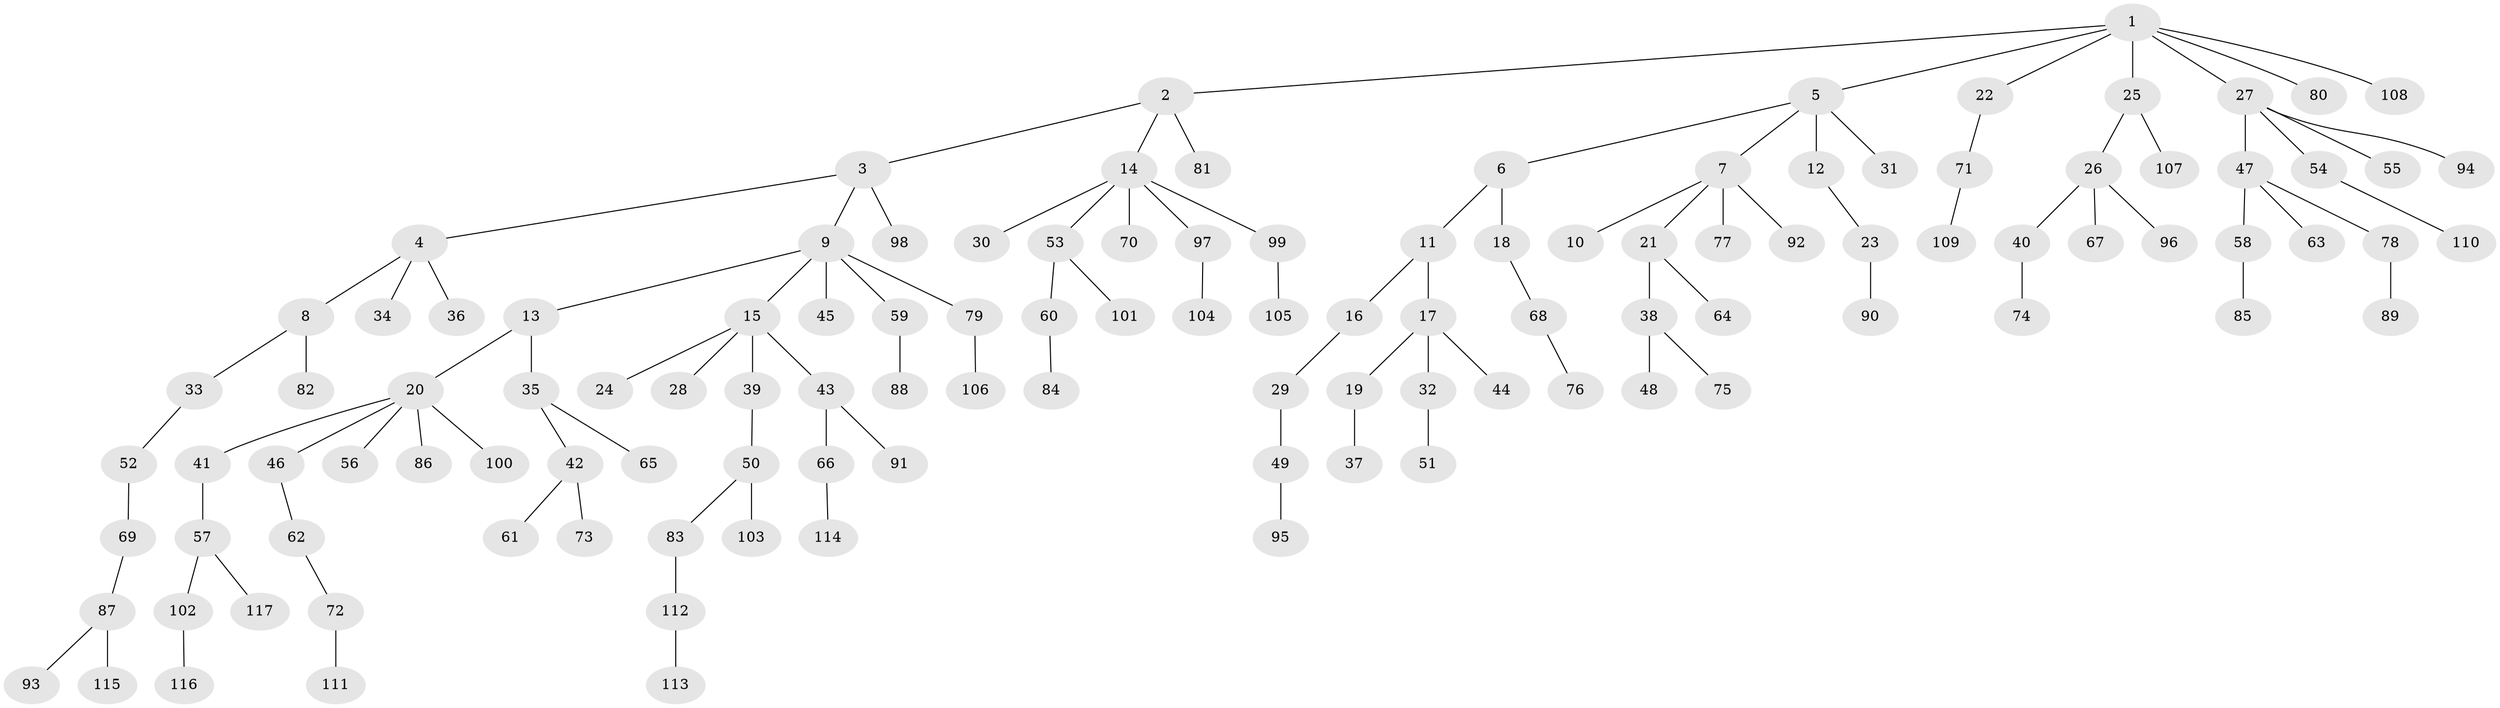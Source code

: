// coarse degree distribution, {4: 0.021739130434782608, 1: 0.8478260869565217, 2: 0.10869565217391304, 37: 0.021739130434782608}
// Generated by graph-tools (version 1.1) at 2025/56/03/04/25 21:56:11]
// undirected, 117 vertices, 116 edges
graph export_dot {
graph [start="1"]
  node [color=gray90,style=filled];
  1;
  2;
  3;
  4;
  5;
  6;
  7;
  8;
  9;
  10;
  11;
  12;
  13;
  14;
  15;
  16;
  17;
  18;
  19;
  20;
  21;
  22;
  23;
  24;
  25;
  26;
  27;
  28;
  29;
  30;
  31;
  32;
  33;
  34;
  35;
  36;
  37;
  38;
  39;
  40;
  41;
  42;
  43;
  44;
  45;
  46;
  47;
  48;
  49;
  50;
  51;
  52;
  53;
  54;
  55;
  56;
  57;
  58;
  59;
  60;
  61;
  62;
  63;
  64;
  65;
  66;
  67;
  68;
  69;
  70;
  71;
  72;
  73;
  74;
  75;
  76;
  77;
  78;
  79;
  80;
  81;
  82;
  83;
  84;
  85;
  86;
  87;
  88;
  89;
  90;
  91;
  92;
  93;
  94;
  95;
  96;
  97;
  98;
  99;
  100;
  101;
  102;
  103;
  104;
  105;
  106;
  107;
  108;
  109;
  110;
  111;
  112;
  113;
  114;
  115;
  116;
  117;
  1 -- 2;
  1 -- 5;
  1 -- 22;
  1 -- 25;
  1 -- 27;
  1 -- 80;
  1 -- 108;
  2 -- 3;
  2 -- 14;
  2 -- 81;
  3 -- 4;
  3 -- 9;
  3 -- 98;
  4 -- 8;
  4 -- 34;
  4 -- 36;
  5 -- 6;
  5 -- 7;
  5 -- 12;
  5 -- 31;
  6 -- 11;
  6 -- 18;
  7 -- 10;
  7 -- 21;
  7 -- 77;
  7 -- 92;
  8 -- 33;
  8 -- 82;
  9 -- 13;
  9 -- 15;
  9 -- 45;
  9 -- 59;
  9 -- 79;
  11 -- 16;
  11 -- 17;
  12 -- 23;
  13 -- 20;
  13 -- 35;
  14 -- 30;
  14 -- 53;
  14 -- 70;
  14 -- 97;
  14 -- 99;
  15 -- 24;
  15 -- 28;
  15 -- 39;
  15 -- 43;
  16 -- 29;
  17 -- 19;
  17 -- 32;
  17 -- 44;
  18 -- 68;
  19 -- 37;
  20 -- 41;
  20 -- 46;
  20 -- 56;
  20 -- 86;
  20 -- 100;
  21 -- 38;
  21 -- 64;
  22 -- 71;
  23 -- 90;
  25 -- 26;
  25 -- 107;
  26 -- 40;
  26 -- 67;
  26 -- 96;
  27 -- 47;
  27 -- 54;
  27 -- 55;
  27 -- 94;
  29 -- 49;
  32 -- 51;
  33 -- 52;
  35 -- 42;
  35 -- 65;
  38 -- 48;
  38 -- 75;
  39 -- 50;
  40 -- 74;
  41 -- 57;
  42 -- 61;
  42 -- 73;
  43 -- 66;
  43 -- 91;
  46 -- 62;
  47 -- 58;
  47 -- 63;
  47 -- 78;
  49 -- 95;
  50 -- 83;
  50 -- 103;
  52 -- 69;
  53 -- 60;
  53 -- 101;
  54 -- 110;
  57 -- 102;
  57 -- 117;
  58 -- 85;
  59 -- 88;
  60 -- 84;
  62 -- 72;
  66 -- 114;
  68 -- 76;
  69 -- 87;
  71 -- 109;
  72 -- 111;
  78 -- 89;
  79 -- 106;
  83 -- 112;
  87 -- 93;
  87 -- 115;
  97 -- 104;
  99 -- 105;
  102 -- 116;
  112 -- 113;
}
